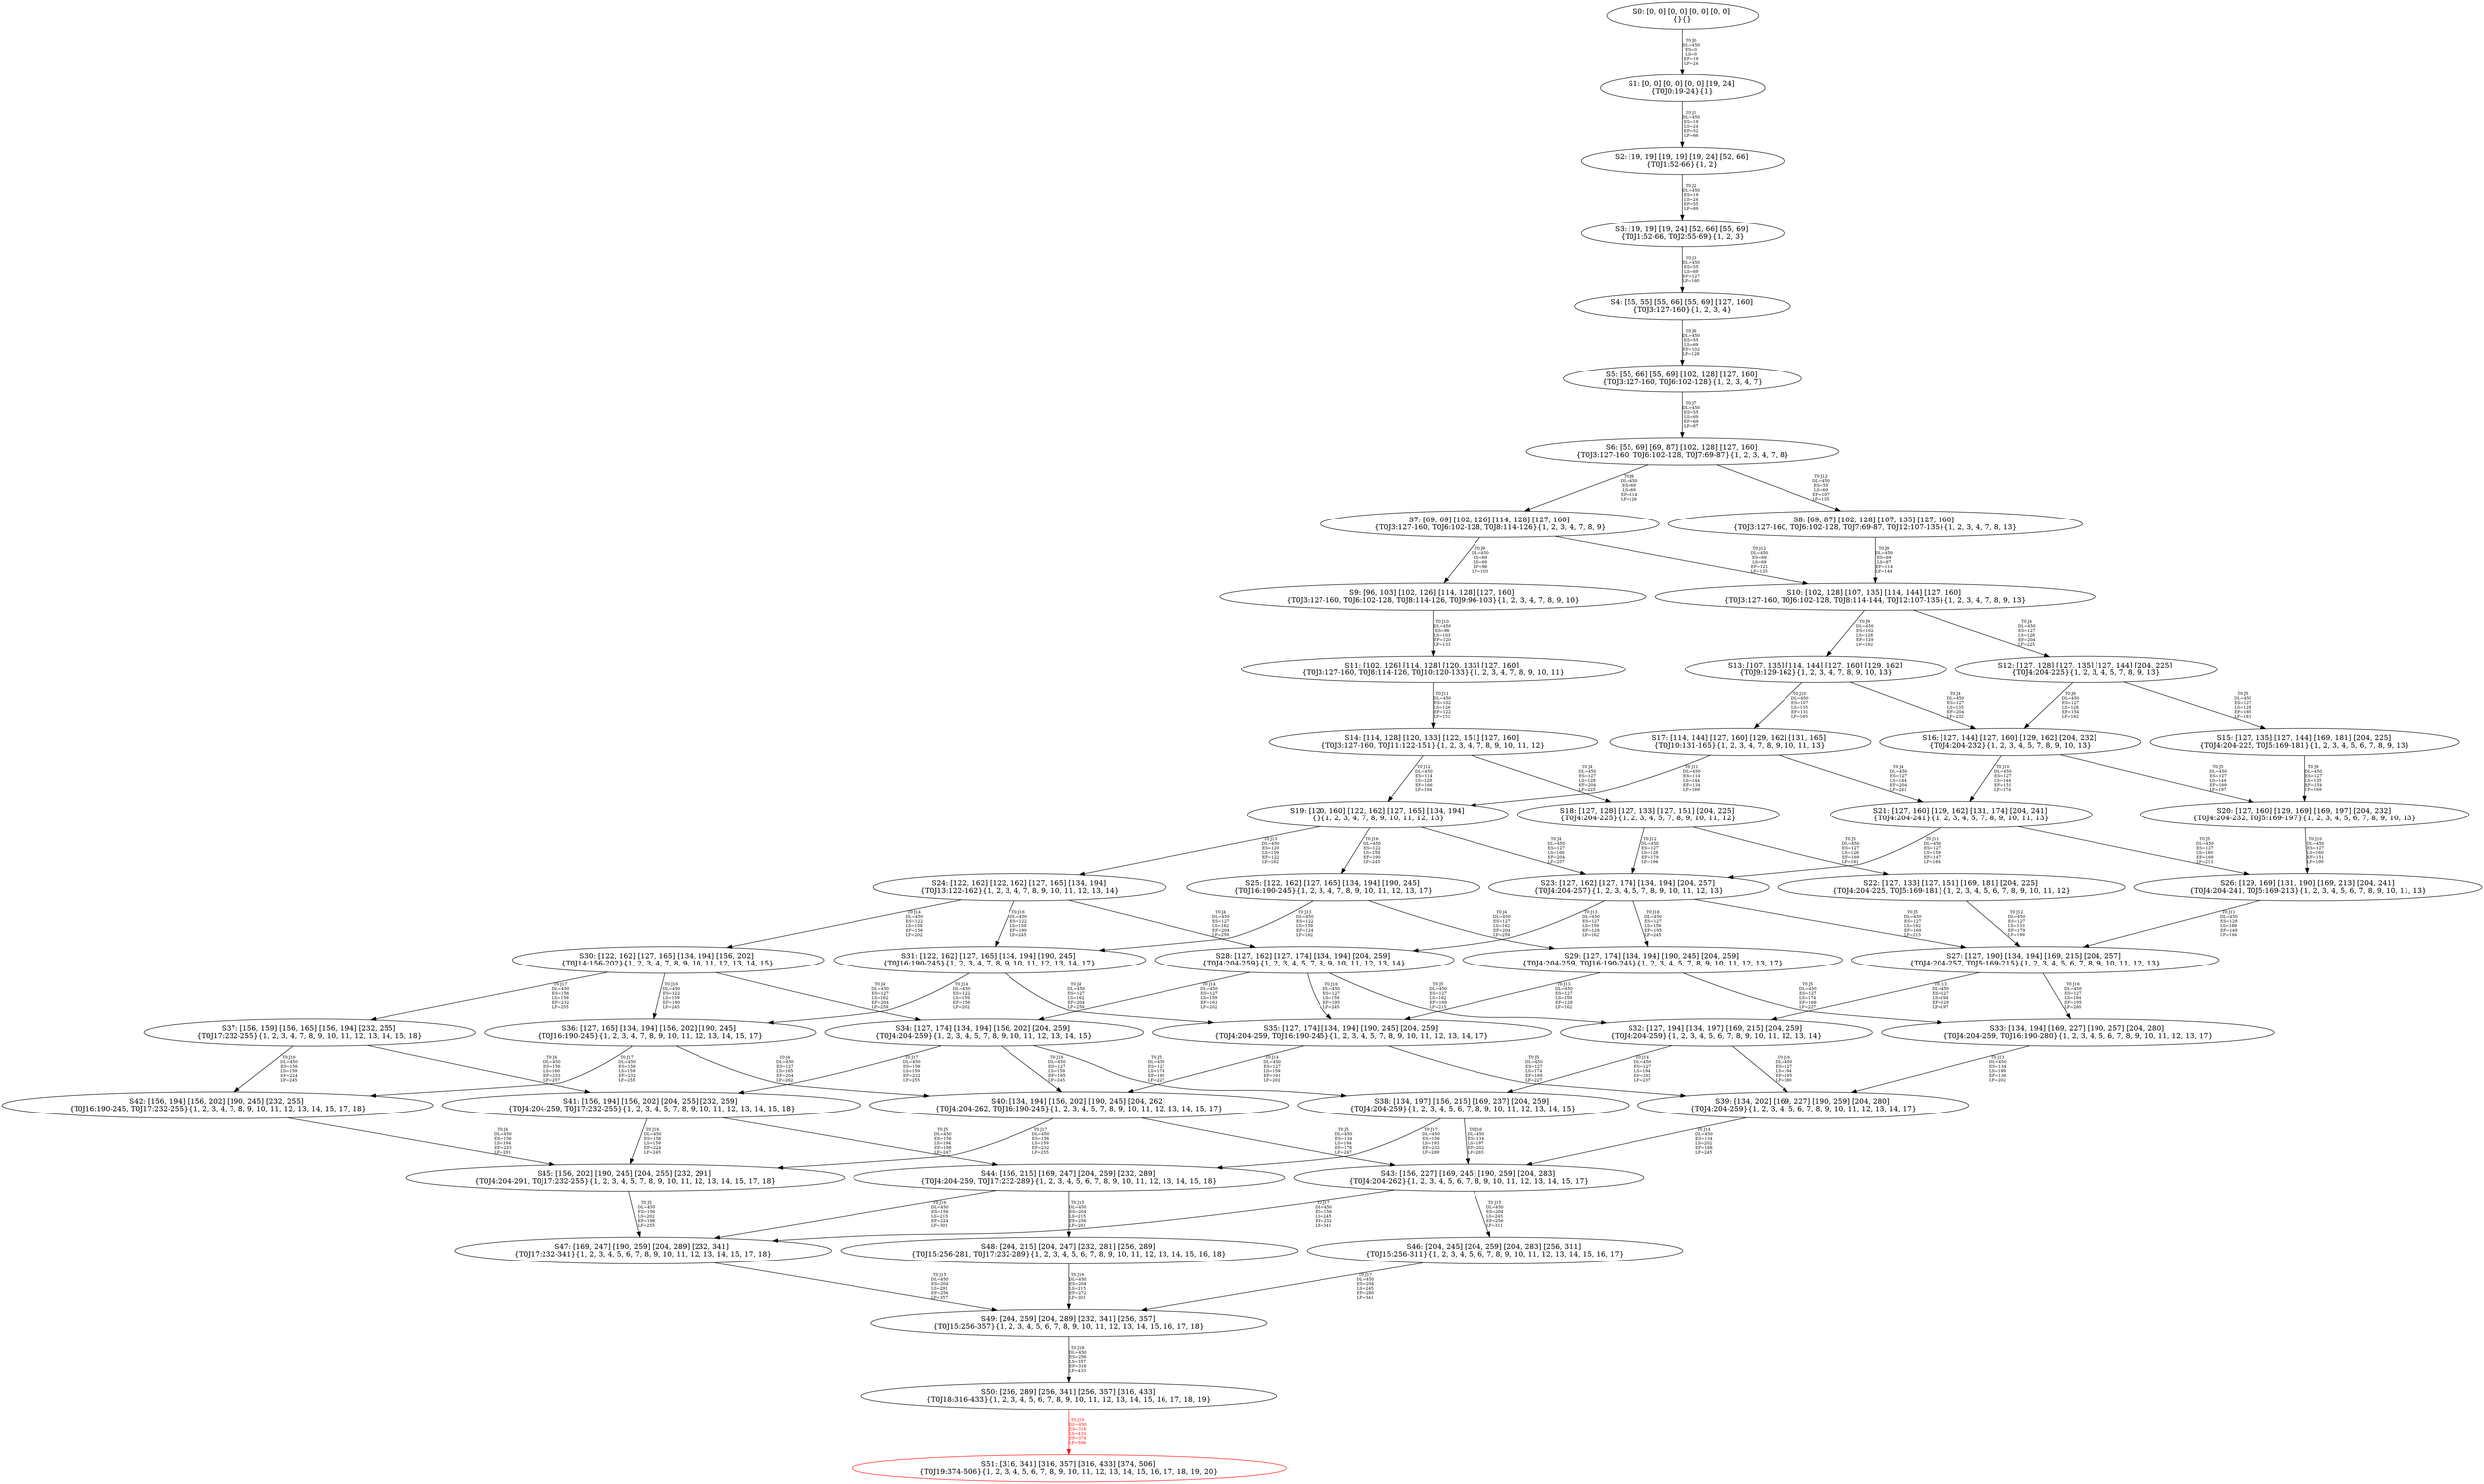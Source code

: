 digraph {
	S0[label="S0: [0, 0] [0, 0] [0, 0] [0, 0] \n{}{}"];
	S1[label="S1: [0, 0] [0, 0] [0, 0] [19, 24] \n{T0J0:19-24}{1}"];
	S2[label="S2: [19, 19] [19, 19] [19, 24] [52, 66] \n{T0J1:52-66}{1, 2}"];
	S3[label="S3: [19, 19] [19, 24] [52, 66] [55, 69] \n{T0J1:52-66, T0J2:55-69}{1, 2, 3}"];
	S4[label="S4: [55, 55] [55, 66] [55, 69] [127, 160] \n{T0J3:127-160}{1, 2, 3, 4}"];
	S5[label="S5: [55, 66] [55, 69] [102, 128] [127, 160] \n{T0J3:127-160, T0J6:102-128}{1, 2, 3, 4, 7}"];
	S6[label="S6: [55, 69] [69, 87] [102, 128] [127, 160] \n{T0J3:127-160, T0J6:102-128, T0J7:69-87}{1, 2, 3, 4, 7, 8}"];
	S7[label="S7: [69, 69] [102, 126] [114, 128] [127, 160] \n{T0J3:127-160, T0J6:102-128, T0J8:114-126}{1, 2, 3, 4, 7, 8, 9}"];
	S8[label="S8: [69, 87] [102, 128] [107, 135] [127, 160] \n{T0J3:127-160, T0J6:102-128, T0J7:69-87, T0J12:107-135}{1, 2, 3, 4, 7, 8, 13}"];
	S9[label="S9: [96, 103] [102, 126] [114, 128] [127, 160] \n{T0J3:127-160, T0J6:102-128, T0J8:114-126, T0J9:96-103}{1, 2, 3, 4, 7, 8, 9, 10}"];
	S10[label="S10: [102, 128] [107, 135] [114, 144] [127, 160] \n{T0J3:127-160, T0J6:102-128, T0J8:114-144, T0J12:107-135}{1, 2, 3, 4, 7, 8, 9, 13}"];
	S11[label="S11: [102, 126] [114, 128] [120, 133] [127, 160] \n{T0J3:127-160, T0J8:114-126, T0J10:120-133}{1, 2, 3, 4, 7, 8, 9, 10, 11}"];
	S12[label="S12: [127, 128] [127, 135] [127, 144] [204, 225] \n{T0J4:204-225}{1, 2, 3, 4, 5, 7, 8, 9, 13}"];
	S13[label="S13: [107, 135] [114, 144] [127, 160] [129, 162] \n{T0J9:129-162}{1, 2, 3, 4, 7, 8, 9, 10, 13}"];
	S14[label="S14: [114, 128] [120, 133] [122, 151] [127, 160] \n{T0J3:127-160, T0J11:122-151}{1, 2, 3, 4, 7, 8, 9, 10, 11, 12}"];
	S15[label="S15: [127, 135] [127, 144] [169, 181] [204, 225] \n{T0J4:204-225, T0J5:169-181}{1, 2, 3, 4, 5, 6, 7, 8, 9, 13}"];
	S16[label="S16: [127, 144] [127, 160] [129, 162] [204, 232] \n{T0J4:204-232}{1, 2, 3, 4, 5, 7, 8, 9, 10, 13}"];
	S17[label="S17: [114, 144] [127, 160] [129, 162] [131, 165] \n{T0J10:131-165}{1, 2, 3, 4, 7, 8, 9, 10, 11, 13}"];
	S18[label="S18: [127, 128] [127, 133] [127, 151] [204, 225] \n{T0J4:204-225}{1, 2, 3, 4, 5, 7, 8, 9, 10, 11, 12}"];
	S19[label="S19: [120, 160] [122, 162] [127, 165] [134, 194] \n{}{1, 2, 3, 4, 7, 8, 9, 10, 11, 12, 13}"];
	S20[label="S20: [127, 160] [129, 169] [169, 197] [204, 232] \n{T0J4:204-232, T0J5:169-197}{1, 2, 3, 4, 5, 6, 7, 8, 9, 10, 13}"];
	S21[label="S21: [127, 160] [129, 162] [131, 174] [204, 241] \n{T0J4:204-241}{1, 2, 3, 4, 5, 7, 8, 9, 10, 11, 13}"];
	S22[label="S22: [127, 133] [127, 151] [169, 181] [204, 225] \n{T0J4:204-225, T0J5:169-181}{1, 2, 3, 4, 5, 6, 7, 8, 9, 10, 11, 12}"];
	S23[label="S23: [127, 162] [127, 174] [134, 194] [204, 257] \n{T0J4:204-257}{1, 2, 3, 4, 5, 7, 8, 9, 10, 11, 12, 13}"];
	S24[label="S24: [122, 162] [122, 162] [127, 165] [134, 194] \n{T0J13:122-162}{1, 2, 3, 4, 7, 8, 9, 10, 11, 12, 13, 14}"];
	S25[label="S25: [122, 162] [127, 165] [134, 194] [190, 245] \n{T0J16:190-245}{1, 2, 3, 4, 7, 8, 9, 10, 11, 12, 13, 17}"];
	S26[label="S26: [129, 169] [131, 190] [169, 213] [204, 241] \n{T0J4:204-241, T0J5:169-213}{1, 2, 3, 4, 5, 6, 7, 8, 9, 10, 11, 13}"];
	S27[label="S27: [127, 190] [134, 194] [169, 215] [204, 257] \n{T0J4:204-257, T0J5:169-215}{1, 2, 3, 4, 5, 6, 7, 8, 9, 10, 11, 12, 13}"];
	S28[label="S28: [127, 162] [127, 174] [134, 194] [204, 259] \n{T0J4:204-259}{1, 2, 3, 4, 5, 7, 8, 9, 10, 11, 12, 13, 14}"];
	S29[label="S29: [127, 174] [134, 194] [190, 245] [204, 259] \n{T0J4:204-259, T0J16:190-245}{1, 2, 3, 4, 5, 7, 8, 9, 10, 11, 12, 13, 17}"];
	S30[label="S30: [122, 162] [127, 165] [134, 194] [156, 202] \n{T0J14:156-202}{1, 2, 3, 4, 7, 8, 9, 10, 11, 12, 13, 14, 15}"];
	S31[label="S31: [122, 162] [127, 165] [134, 194] [190, 245] \n{T0J16:190-245}{1, 2, 3, 4, 7, 8, 9, 10, 11, 12, 13, 14, 17}"];
	S32[label="S32: [127, 194] [134, 197] [169, 215] [204, 259] \n{T0J4:204-259}{1, 2, 3, 4, 5, 6, 7, 8, 9, 10, 11, 12, 13, 14}"];
	S33[label="S33: [134, 194] [169, 227] [190, 257] [204, 280] \n{T0J4:204-259, T0J16:190-280}{1, 2, 3, 4, 5, 6, 7, 8, 9, 10, 11, 12, 13, 17}"];
	S34[label="S34: [127, 174] [134, 194] [156, 202] [204, 259] \n{T0J4:204-259}{1, 2, 3, 4, 5, 7, 8, 9, 10, 11, 12, 13, 14, 15}"];
	S35[label="S35: [127, 174] [134, 194] [190, 245] [204, 259] \n{T0J4:204-259, T0J16:190-245}{1, 2, 3, 4, 5, 7, 8, 9, 10, 11, 12, 13, 14, 17}"];
	S36[label="S36: [127, 165] [134, 194] [156, 202] [190, 245] \n{T0J16:190-245}{1, 2, 3, 4, 7, 8, 9, 10, 11, 12, 13, 14, 15, 17}"];
	S37[label="S37: [156, 159] [156, 165] [156, 194] [232, 255] \n{T0J17:232-255}{1, 2, 3, 4, 7, 8, 9, 10, 11, 12, 13, 14, 15, 18}"];
	S38[label="S38: [134, 197] [156, 215] [169, 237] [204, 259] \n{T0J4:204-259}{1, 2, 3, 4, 5, 6, 7, 8, 9, 10, 11, 12, 13, 14, 15}"];
	S39[label="S39: [134, 202] [169, 227] [190, 259] [204, 280] \n{T0J4:204-259}{1, 2, 3, 4, 5, 6, 7, 8, 9, 10, 11, 12, 13, 14, 17}"];
	S40[label="S40: [134, 194] [156, 202] [190, 245] [204, 262] \n{T0J4:204-262, T0J16:190-245}{1, 2, 3, 4, 5, 7, 8, 9, 10, 11, 12, 13, 14, 15, 17}"];
	S41[label="S41: [156, 194] [156, 202] [204, 255] [232, 259] \n{T0J4:204-259, T0J17:232-255}{1, 2, 3, 4, 5, 7, 8, 9, 10, 11, 12, 13, 14, 15, 18}"];
	S42[label="S42: [156, 194] [156, 202] [190, 245] [232, 255] \n{T0J16:190-245, T0J17:232-255}{1, 2, 3, 4, 7, 8, 9, 10, 11, 12, 13, 14, 15, 17, 18}"];
	S43[label="S43: [156, 227] [169, 245] [190, 259] [204, 283] \n{T0J4:204-262}{1, 2, 3, 4, 5, 6, 7, 8, 9, 10, 11, 12, 13, 14, 15, 17}"];
	S44[label="S44: [156, 215] [169, 247] [204, 259] [232, 289] \n{T0J4:204-259, T0J17:232-289}{1, 2, 3, 4, 5, 6, 7, 8, 9, 10, 11, 12, 13, 14, 15, 18}"];
	S45[label="S45: [156, 202] [190, 245] [204, 255] [232, 291] \n{T0J4:204-291, T0J17:232-255}{1, 2, 3, 4, 5, 7, 8, 9, 10, 11, 12, 13, 14, 15, 17, 18}"];
	S46[label="S46: [204, 245] [204, 259] [204, 283] [256, 311] \n{T0J15:256-311}{1, 2, 3, 4, 5, 6, 7, 8, 9, 10, 11, 12, 13, 14, 15, 16, 17}"];
	S47[label="S47: [169, 247] [190, 259] [204, 289] [232, 341] \n{T0J17:232-341}{1, 2, 3, 4, 5, 6, 7, 8, 9, 10, 11, 12, 13, 14, 15, 17, 18}"];
	S48[label="S48: [204, 215] [204, 247] [232, 281] [256, 289] \n{T0J15:256-281, T0J17:232-289}{1, 2, 3, 4, 5, 6, 7, 8, 9, 10, 11, 12, 13, 14, 15, 16, 18}"];
	S49[label="S49: [204, 259] [204, 289] [232, 341] [256, 357] \n{T0J15:256-357}{1, 2, 3, 4, 5, 6, 7, 8, 9, 10, 11, 12, 13, 14, 15, 16, 17, 18}"];
	S50[label="S50: [256, 289] [256, 341] [256, 357] [316, 433] \n{T0J18:316-433}{1, 2, 3, 4, 5, 6, 7, 8, 9, 10, 11, 12, 13, 14, 15, 16, 17, 18, 19}"];
	S51[label="S51: [316, 341] [316, 357] [316, 433] [374, 506] \n{T0J19:374-506}{1, 2, 3, 4, 5, 6, 7, 8, 9, 10, 11, 12, 13, 14, 15, 16, 17, 18, 19, 20}"];
	S0 -> S1[label="T0 J0\nDL=450\nES=0\nLS=0\nEF=19\nLF=24",fontsize=8];
	S1 -> S2[label="T0 J1\nDL=450\nES=19\nLS=24\nEF=52\nLF=66",fontsize=8];
	S2 -> S3[label="T0 J2\nDL=450\nES=19\nLS=24\nEF=55\nLF=69",fontsize=8];
	S3 -> S4[label="T0 J3\nDL=450\nES=55\nLS=69\nEF=127\nLF=160",fontsize=8];
	S4 -> S5[label="T0 J6\nDL=450\nES=55\nLS=69\nEF=102\nLF=128",fontsize=8];
	S5 -> S6[label="T0 J7\nDL=450\nES=55\nLS=69\nEF=69\nLF=87",fontsize=8];
	S6 -> S7[label="T0 J8\nDL=450\nES=69\nLS=69\nEF=114\nLF=126",fontsize=8];
	S6 -> S8[label="T0 J12\nDL=450\nES=55\nLS=69\nEF=107\nLF=135",fontsize=8];
	S7 -> S9[label="T0 J9\nDL=450\nES=69\nLS=69\nEF=96\nLF=103",fontsize=8];
	S7 -> S10[label="T0 J12\nDL=450\nES=69\nLS=69\nEF=121\nLF=135",fontsize=8];
	S8 -> S10[label="T0 J8\nDL=450\nES=69\nLS=87\nEF=114\nLF=144",fontsize=8];
	S9 -> S11[label="T0 J10\nDL=450\nES=96\nLS=103\nEF=120\nLF=133",fontsize=8];
	S10 -> S12[label="T0 J4\nDL=450\nES=127\nLS=128\nEF=204\nLF=225",fontsize=8];
	S10 -> S13[label="T0 J9\nDL=450\nES=102\nLS=128\nEF=129\nLF=162",fontsize=8];
	S11 -> S14[label="T0 J11\nDL=450\nES=102\nLS=126\nEF=122\nLF=151",fontsize=8];
	S12 -> S15[label="T0 J5\nDL=450\nES=127\nLS=128\nEF=169\nLF=181",fontsize=8];
	S12 -> S16[label="T0 J9\nDL=450\nES=127\nLS=128\nEF=154\nLF=162",fontsize=8];
	S13 -> S16[label="T0 J4\nDL=450\nES=127\nLS=135\nEF=204\nLF=232",fontsize=8];
	S13 -> S17[label="T0 J10\nDL=450\nES=107\nLS=135\nEF=131\nLF=165",fontsize=8];
	S14 -> S18[label="T0 J4\nDL=450\nES=127\nLS=128\nEF=204\nLF=225",fontsize=8];
	S14 -> S19[label="T0 J12\nDL=450\nES=114\nLS=128\nEF=166\nLF=194",fontsize=8];
	S15 -> S20[label="T0 J9\nDL=450\nES=127\nLS=135\nEF=154\nLF=169",fontsize=8];
	S16 -> S20[label="T0 J5\nDL=450\nES=127\nLS=144\nEF=169\nLF=197",fontsize=8];
	S16 -> S21[label="T0 J10\nDL=450\nES=127\nLS=144\nEF=151\nLF=174",fontsize=8];
	S17 -> S21[label="T0 J4\nDL=450\nES=127\nLS=144\nEF=204\nLF=241",fontsize=8];
	S17 -> S19[label="T0 J11\nDL=450\nES=114\nLS=144\nEF=134\nLF=169",fontsize=8];
	S18 -> S22[label="T0 J5\nDL=450\nES=127\nLS=128\nEF=169\nLF=181",fontsize=8];
	S18 -> S23[label="T0 J12\nDL=450\nES=127\nLS=128\nEF=179\nLF=194",fontsize=8];
	S19 -> S23[label="T0 J4\nDL=450\nES=127\nLS=160\nEF=204\nLF=257",fontsize=8];
	S19 -> S24[label="T0 J13\nDL=450\nES=120\nLS=159\nEF=122\nLF=162",fontsize=8];
	S19 -> S25[label="T0 J16\nDL=450\nES=122\nLS=159\nEF=190\nLF=245",fontsize=8];
	S20 -> S26[label="T0 J10\nDL=450\nES=127\nLS=160\nEF=151\nLF=190",fontsize=8];
	S21 -> S26[label="T0 J5\nDL=450\nES=127\nLS=160\nEF=169\nLF=213",fontsize=8];
	S21 -> S23[label="T0 J11\nDL=450\nES=127\nLS=159\nEF=147\nLF=184",fontsize=8];
	S22 -> S27[label="T0 J12\nDL=450\nES=127\nLS=133\nEF=179\nLF=199",fontsize=8];
	S23 -> S27[label="T0 J5\nDL=450\nES=127\nLS=162\nEF=169\nLF=215",fontsize=8];
	S23 -> S28[label="T0 J13\nDL=450\nES=127\nLS=159\nEF=129\nLF=162",fontsize=8];
	S23 -> S29[label="T0 J16\nDL=450\nES=127\nLS=159\nEF=195\nLF=245",fontsize=8];
	S24 -> S28[label="T0 J4\nDL=450\nES=127\nLS=162\nEF=204\nLF=259",fontsize=8];
	S24 -> S30[label="T0 J14\nDL=450\nES=122\nLS=159\nEF=156\nLF=202",fontsize=8];
	S24 -> S31[label="T0 J16\nDL=450\nES=122\nLS=159\nEF=190\nLF=245",fontsize=8];
	S25 -> S29[label="T0 J4\nDL=450\nES=127\nLS=162\nEF=204\nLF=259",fontsize=8];
	S25 -> S31[label="T0 J13\nDL=450\nES=122\nLS=159\nEF=124\nLF=162",fontsize=8];
	S26 -> S27[label="T0 J11\nDL=450\nES=129\nLS=169\nEF=149\nLF=194",fontsize=8];
	S27 -> S32[label="T0 J13\nDL=450\nES=127\nLS=194\nEF=129\nLF=197",fontsize=8];
	S27 -> S33[label="T0 J16\nDL=450\nES=127\nLS=194\nEF=195\nLF=280",fontsize=8];
	S28 -> S32[label="T0 J5\nDL=450\nES=127\nLS=162\nEF=169\nLF=215",fontsize=8];
	S28 -> S34[label="T0 J14\nDL=450\nES=127\nLS=159\nEF=161\nLF=202",fontsize=8];
	S28 -> S35[label="T0 J16\nDL=450\nES=127\nLS=159\nEF=195\nLF=245",fontsize=8];
	S29 -> S33[label="T0 J5\nDL=450\nES=127\nLS=174\nEF=169\nLF=227",fontsize=8];
	S29 -> S35[label="T0 J13\nDL=450\nES=127\nLS=159\nEF=129\nLF=162",fontsize=8];
	S30 -> S34[label="T0 J4\nDL=450\nES=127\nLS=162\nEF=204\nLF=259",fontsize=8];
	S30 -> S36[label="T0 J16\nDL=450\nES=122\nLS=159\nEF=190\nLF=245",fontsize=8];
	S30 -> S37[label="T0 J17\nDL=450\nES=156\nLS=159\nEF=232\nLF=255",fontsize=8];
	S31 -> S35[label="T0 J4\nDL=450\nES=127\nLS=162\nEF=204\nLF=259",fontsize=8];
	S31 -> S36[label="T0 J14\nDL=450\nES=122\nLS=159\nEF=156\nLF=202",fontsize=8];
	S32 -> S38[label="T0 J14\nDL=450\nES=127\nLS=194\nEF=161\nLF=237",fontsize=8];
	S32 -> S39[label="T0 J16\nDL=450\nES=127\nLS=194\nEF=195\nLF=280",fontsize=8];
	S33 -> S39[label="T0 J13\nDL=450\nES=134\nLS=199\nEF=136\nLF=202",fontsize=8];
	S34 -> S38[label="T0 J5\nDL=450\nES=127\nLS=174\nEF=169\nLF=227",fontsize=8];
	S34 -> S40[label="T0 J16\nDL=450\nES=127\nLS=159\nEF=195\nLF=245",fontsize=8];
	S34 -> S41[label="T0 J17\nDL=450\nES=156\nLS=159\nEF=232\nLF=255",fontsize=8];
	S35 -> S39[label="T0 J5\nDL=450\nES=127\nLS=174\nEF=169\nLF=227",fontsize=8];
	S35 -> S40[label="T0 J14\nDL=450\nES=127\nLS=159\nEF=161\nLF=202",fontsize=8];
	S36 -> S40[label="T0 J4\nDL=450\nES=127\nLS=165\nEF=204\nLF=262",fontsize=8];
	S36 -> S42[label="T0 J17\nDL=450\nES=156\nLS=159\nEF=232\nLF=255",fontsize=8];
	S37 -> S41[label="T0 J4\nDL=450\nES=156\nLS=160\nEF=233\nLF=257",fontsize=8];
	S37 -> S42[label="T0 J16\nDL=450\nES=156\nLS=159\nEF=224\nLF=245",fontsize=8];
	S38 -> S43[label="T0 J16\nDL=450\nES=134\nLS=197\nEF=202\nLF=283",fontsize=8];
	S38 -> S44[label="T0 J17\nDL=450\nES=156\nLS=193\nEF=232\nLF=289",fontsize=8];
	S39 -> S43[label="T0 J14\nDL=450\nES=134\nLS=202\nEF=168\nLF=245",fontsize=8];
	S40 -> S43[label="T0 J5\nDL=450\nES=134\nLS=194\nEF=176\nLF=247",fontsize=8];
	S40 -> S45[label="T0 J17\nDL=450\nES=156\nLS=159\nEF=232\nLF=255",fontsize=8];
	S41 -> S44[label="T0 J5\nDL=450\nES=156\nLS=194\nEF=198\nLF=247",fontsize=8];
	S41 -> S45[label="T0 J16\nDL=450\nES=156\nLS=159\nEF=224\nLF=245",fontsize=8];
	S42 -> S45[label="T0 J4\nDL=450\nES=156\nLS=194\nEF=233\nLF=291",fontsize=8];
	S43 -> S46[label="T0 J15\nDL=450\nES=204\nLS=245\nEF=256\nLF=311",fontsize=8];
	S43 -> S47[label="T0 J17\nDL=450\nES=156\nLS=245\nEF=232\nLF=341",fontsize=8];
	S44 -> S48[label="T0 J15\nDL=450\nES=204\nLS=215\nEF=256\nLF=281",fontsize=8];
	S44 -> S47[label="T0 J16\nDL=450\nES=156\nLS=215\nEF=224\nLF=301",fontsize=8];
	S45 -> S47[label="T0 J5\nDL=450\nES=156\nLS=202\nEF=198\nLF=255",fontsize=8];
	S46 -> S49[label="T0 J17\nDL=450\nES=204\nLS=245\nEF=280\nLF=341",fontsize=8];
	S47 -> S49[label="T0 J15\nDL=450\nES=204\nLS=291\nEF=256\nLF=357",fontsize=8];
	S48 -> S49[label="T0 J16\nDL=450\nES=204\nLS=215\nEF=272\nLF=301",fontsize=8];
	S49 -> S50[label="T0 J18\nDL=450\nES=256\nLS=357\nEF=316\nLF=433",fontsize=8];
	S50 -> S51[label="T0 J19\nDL=450\nES=316\nLS=433\nEF=374\nLF=506",color=Red,fontcolor=Red,fontsize=8];
S51[color=Red];
}

